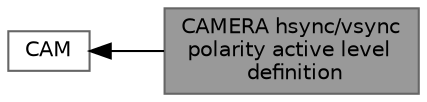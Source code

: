 digraph "CAMERA hsync/vsync polarity active level definition"
{
 // LATEX_PDF_SIZE
  bgcolor="transparent";
  edge [fontname=Helvetica,fontsize=10,labelfontname=Helvetica,labelfontsize=10];
  node [fontname=Helvetica,fontsize=10,shape=box,height=0.2,width=0.4];
  rankdir=LR;
  Node2 [label="CAM",height=0.2,width=0.4,color="grey40", fillcolor="white", style="filled",URL="$group___c_a_m.html",tooltip=" "];
  Node1 [label="CAMERA hsync/vsync\l polarity active level\l definition",height=0.2,width=0.4,color="gray40", fillcolor="grey60", style="filled", fontcolor="black",tooltip=" "];
  Node2->Node1 [shape=plaintext, dir="back", style="solid"];
}
